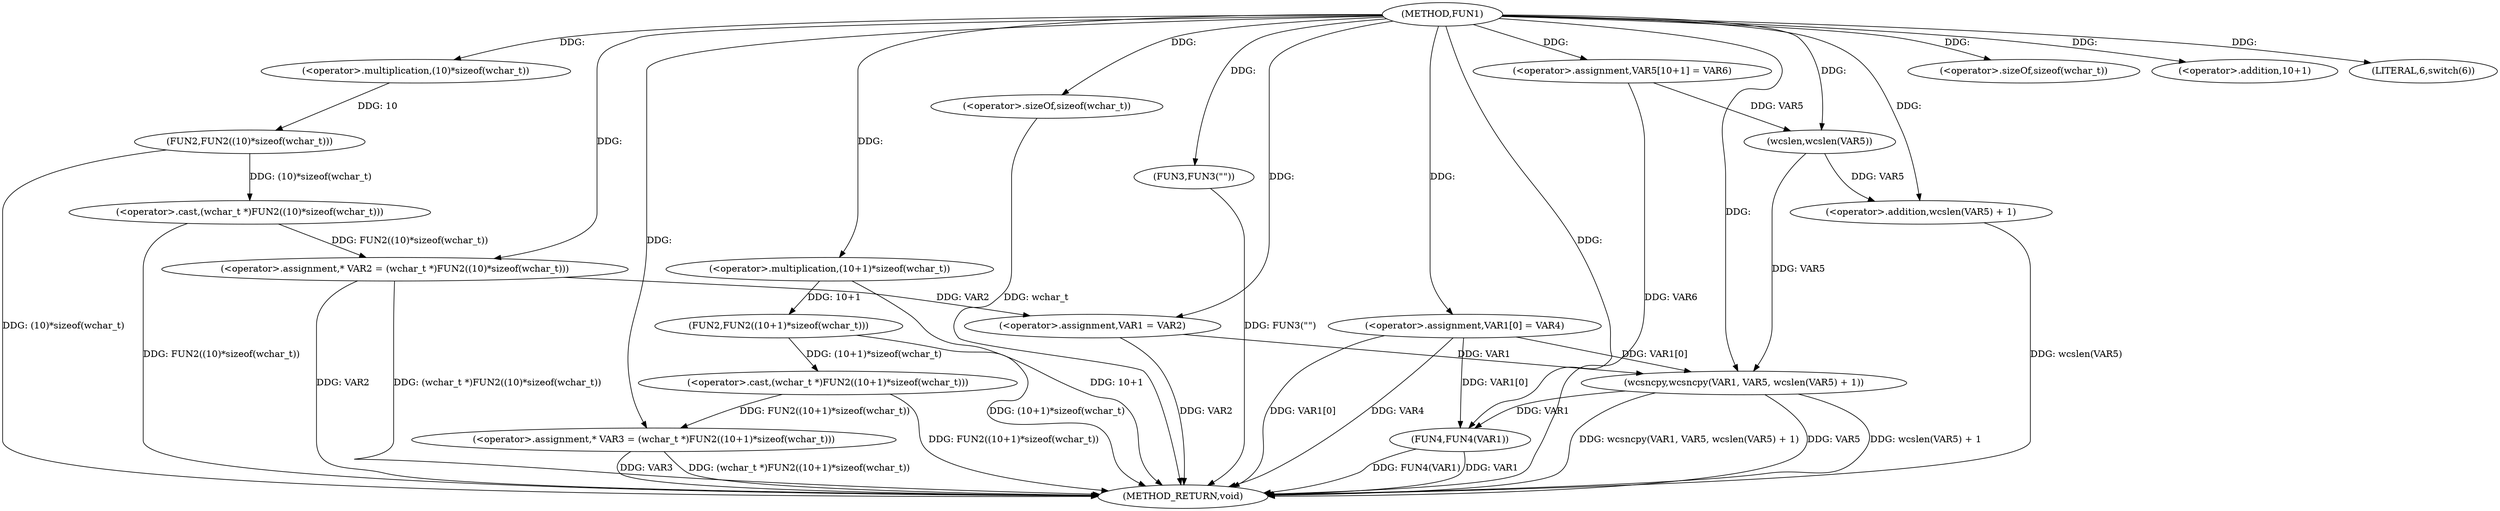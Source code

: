 digraph FUN1 {  
"1000100" [label = "(METHOD,FUN1)" ]
"1000156" [label = "(METHOD_RETURN,void)" ]
"1000104" [label = "(<operator>.assignment,* VAR2 = (wchar_t *)FUN2((10)*sizeof(wchar_t)))" ]
"1000106" [label = "(<operator>.cast,(wchar_t *)FUN2((10)*sizeof(wchar_t)))" ]
"1000108" [label = "(FUN2,FUN2((10)*sizeof(wchar_t)))" ]
"1000109" [label = "(<operator>.multiplication,(10)*sizeof(wchar_t))" ]
"1000111" [label = "(<operator>.sizeOf,sizeof(wchar_t))" ]
"1000114" [label = "(<operator>.assignment,* VAR3 = (wchar_t *)FUN2((10+1)*sizeof(wchar_t)))" ]
"1000116" [label = "(<operator>.cast,(wchar_t *)FUN2((10+1)*sizeof(wchar_t)))" ]
"1000118" [label = "(FUN2,FUN2((10+1)*sizeof(wchar_t)))" ]
"1000119" [label = "(<operator>.multiplication,(10+1)*sizeof(wchar_t))" ]
"1000120" [label = "(<operator>.addition,10+1)" ]
"1000123" [label = "(<operator>.sizeOf,sizeof(wchar_t))" ]
"1000126" [label = "(LITERAL,6,switch(6))" ]
"1000129" [label = "(<operator>.assignment,VAR1 = VAR2)" ]
"1000132" [label = "(<operator>.assignment,VAR1[0] = VAR4)" ]
"1000139" [label = "(FUN3,FUN3(\"\"))" ]
"1000144" [label = "(<operator>.assignment,VAR5[10+1] = VAR6)" ]
"1000147" [label = "(wcsncpy,wcsncpy(VAR1, VAR5, wcslen(VAR5) + 1))" ]
"1000150" [label = "(<operator>.addition,wcslen(VAR5) + 1)" ]
"1000151" [label = "(wcslen,wcslen(VAR5))" ]
"1000154" [label = "(FUN4,FUN4(VAR1))" ]
  "1000106" -> "1000156"  [ label = "DDG: FUN2((10)*sizeof(wchar_t))"] 
  "1000150" -> "1000156"  [ label = "DDG: wcslen(VAR5)"] 
  "1000104" -> "1000156"  [ label = "DDG: VAR2"] 
  "1000114" -> "1000156"  [ label = "DDG: VAR3"] 
  "1000147" -> "1000156"  [ label = "DDG: VAR5"] 
  "1000116" -> "1000156"  [ label = "DDG: FUN2((10+1)*sizeof(wchar_t))"] 
  "1000132" -> "1000156"  [ label = "DDG: VAR1[0]"] 
  "1000154" -> "1000156"  [ label = "DDG: FUN4(VAR1)"] 
  "1000119" -> "1000156"  [ label = "DDG: 10+1"] 
  "1000132" -> "1000156"  [ label = "DDG: VAR4"] 
  "1000147" -> "1000156"  [ label = "DDG: wcslen(VAR5) + 1"] 
  "1000118" -> "1000156"  [ label = "DDG: (10+1)*sizeof(wchar_t)"] 
  "1000144" -> "1000156"  [ label = "DDG: VAR6"] 
  "1000139" -> "1000156"  [ label = "DDG: FUN3(\"\")"] 
  "1000154" -> "1000156"  [ label = "DDG: VAR1"] 
  "1000147" -> "1000156"  [ label = "DDG: wcsncpy(VAR1, VAR5, wcslen(VAR5) + 1)"] 
  "1000114" -> "1000156"  [ label = "DDG: (wchar_t *)FUN2((10+1)*sizeof(wchar_t))"] 
  "1000104" -> "1000156"  [ label = "DDG: (wchar_t *)FUN2((10)*sizeof(wchar_t))"] 
  "1000108" -> "1000156"  [ label = "DDG: (10)*sizeof(wchar_t)"] 
  "1000129" -> "1000156"  [ label = "DDG: VAR2"] 
  "1000123" -> "1000156"  [ label = "DDG: wchar_t"] 
  "1000106" -> "1000104"  [ label = "DDG: FUN2((10)*sizeof(wchar_t))"] 
  "1000100" -> "1000104"  [ label = "DDG: "] 
  "1000108" -> "1000106"  [ label = "DDG: (10)*sizeof(wchar_t)"] 
  "1000109" -> "1000108"  [ label = "DDG: 10"] 
  "1000100" -> "1000109"  [ label = "DDG: "] 
  "1000100" -> "1000111"  [ label = "DDG: "] 
  "1000116" -> "1000114"  [ label = "DDG: FUN2((10+1)*sizeof(wchar_t))"] 
  "1000100" -> "1000114"  [ label = "DDG: "] 
  "1000118" -> "1000116"  [ label = "DDG: (10+1)*sizeof(wchar_t)"] 
  "1000119" -> "1000118"  [ label = "DDG: 10+1"] 
  "1000100" -> "1000119"  [ label = "DDG: "] 
  "1000100" -> "1000120"  [ label = "DDG: "] 
  "1000100" -> "1000123"  [ label = "DDG: "] 
  "1000100" -> "1000126"  [ label = "DDG: "] 
  "1000104" -> "1000129"  [ label = "DDG: VAR2"] 
  "1000100" -> "1000129"  [ label = "DDG: "] 
  "1000100" -> "1000132"  [ label = "DDG: "] 
  "1000100" -> "1000139"  [ label = "DDG: "] 
  "1000100" -> "1000144"  [ label = "DDG: "] 
  "1000129" -> "1000147"  [ label = "DDG: VAR1"] 
  "1000132" -> "1000147"  [ label = "DDG: VAR1[0]"] 
  "1000100" -> "1000147"  [ label = "DDG: "] 
  "1000151" -> "1000147"  [ label = "DDG: VAR5"] 
  "1000151" -> "1000150"  [ label = "DDG: VAR5"] 
  "1000144" -> "1000151"  [ label = "DDG: VAR5"] 
  "1000100" -> "1000151"  [ label = "DDG: "] 
  "1000100" -> "1000150"  [ label = "DDG: "] 
  "1000147" -> "1000154"  [ label = "DDG: VAR1"] 
  "1000132" -> "1000154"  [ label = "DDG: VAR1[0]"] 
  "1000100" -> "1000154"  [ label = "DDG: "] 
}
